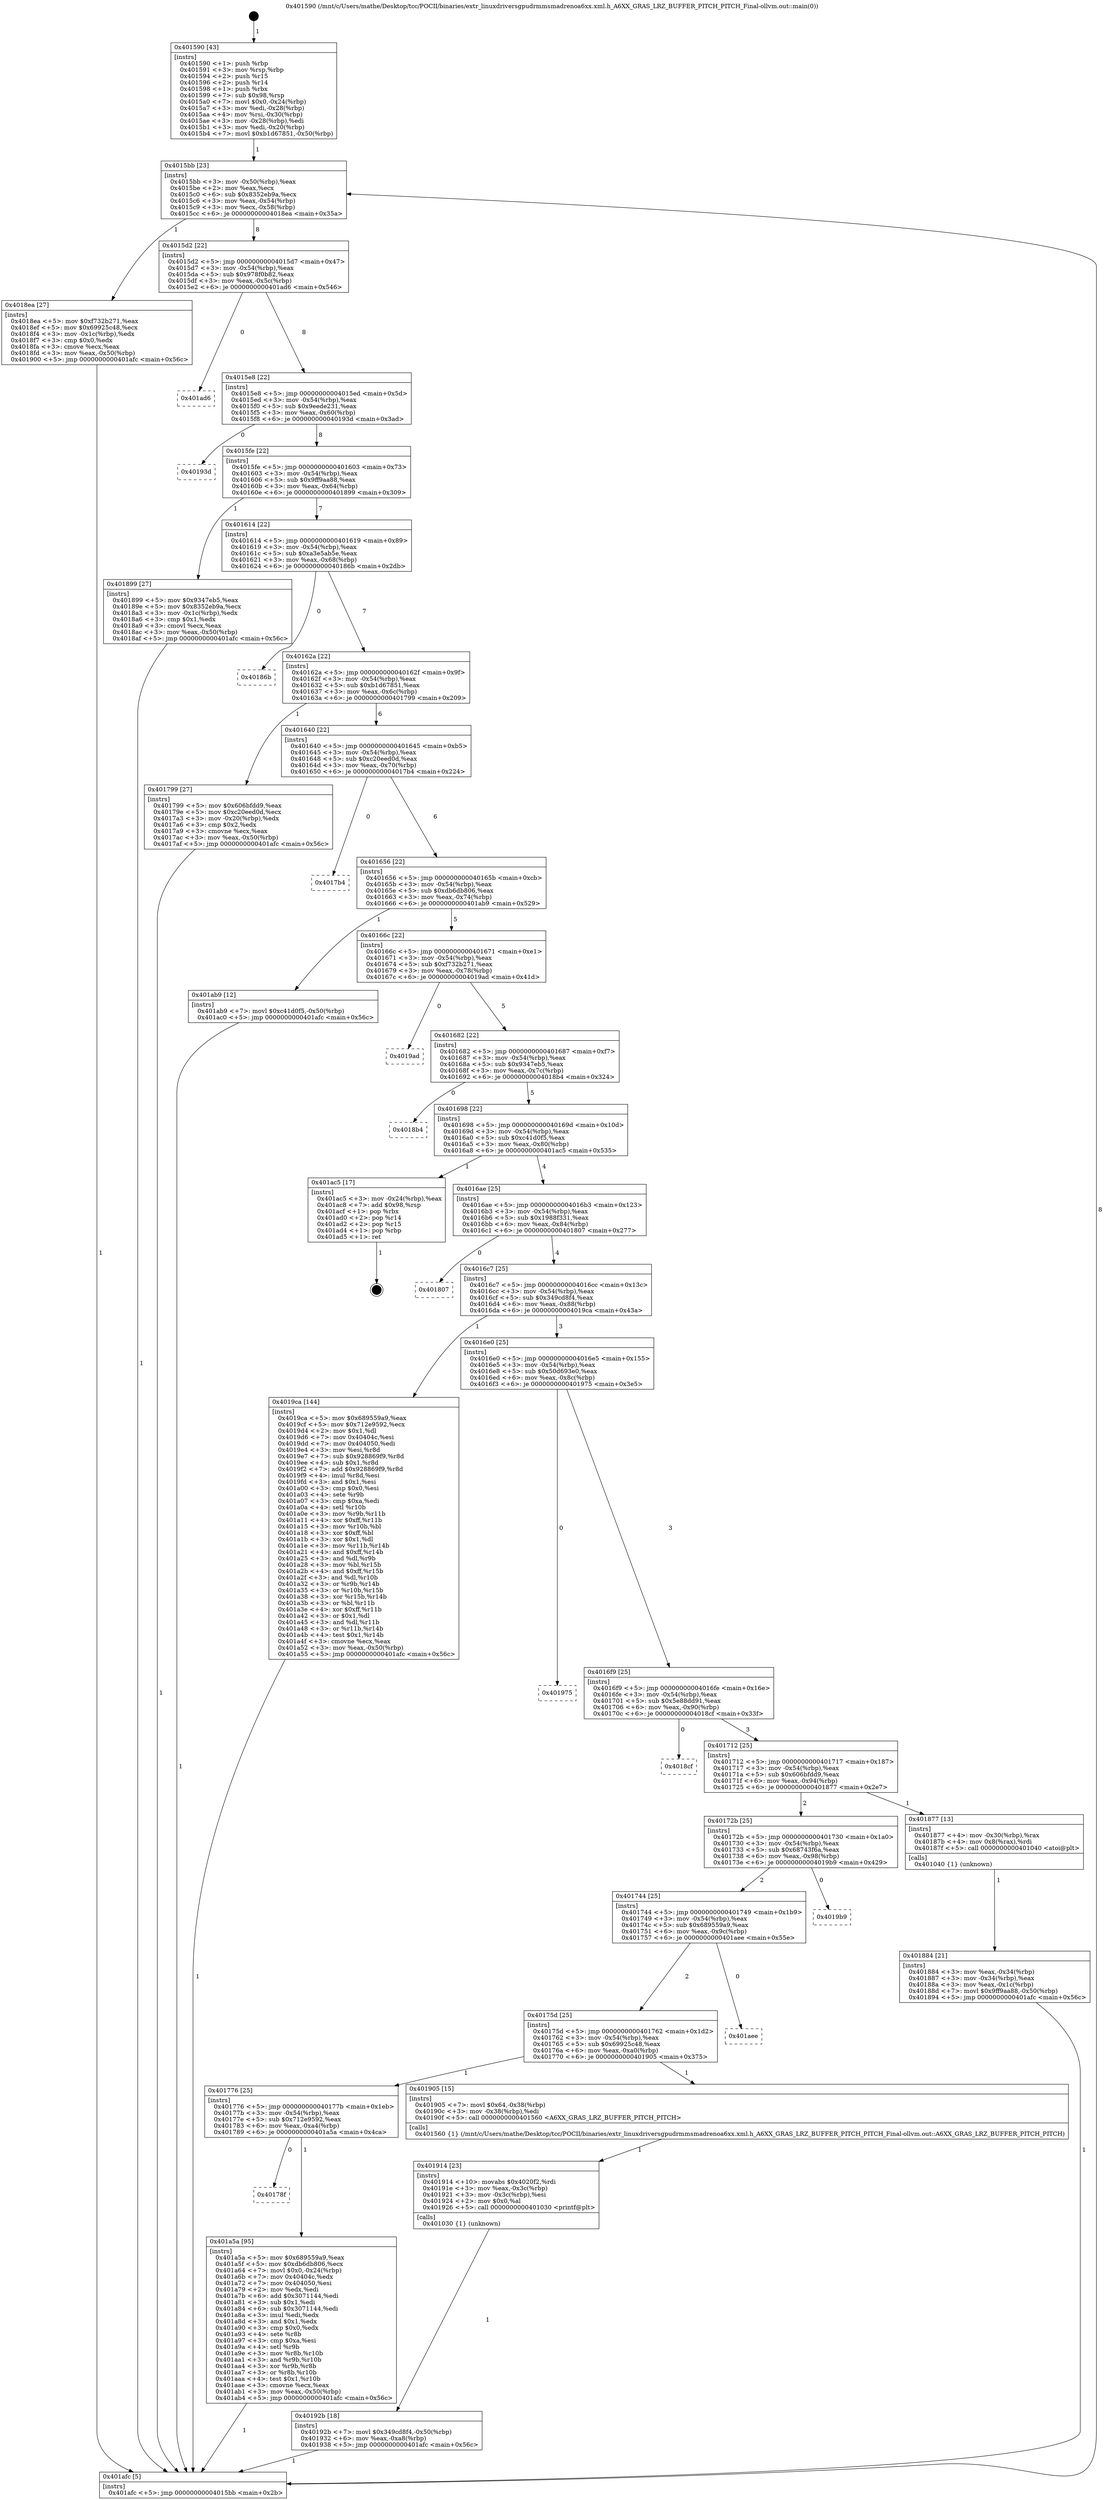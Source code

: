 digraph "0x401590" {
  label = "0x401590 (/mnt/c/Users/mathe/Desktop/tcc/POCII/binaries/extr_linuxdriversgpudrmmsmadrenoa6xx.xml.h_A6XX_GRAS_LRZ_BUFFER_PITCH_PITCH_Final-ollvm.out::main(0))"
  labelloc = "t"
  node[shape=record]

  Entry [label="",width=0.3,height=0.3,shape=circle,fillcolor=black,style=filled]
  "0x4015bb" [label="{
     0x4015bb [23]\l
     | [instrs]\l
     &nbsp;&nbsp;0x4015bb \<+3\>: mov -0x50(%rbp),%eax\l
     &nbsp;&nbsp;0x4015be \<+2\>: mov %eax,%ecx\l
     &nbsp;&nbsp;0x4015c0 \<+6\>: sub $0x8352eb9a,%ecx\l
     &nbsp;&nbsp;0x4015c6 \<+3\>: mov %eax,-0x54(%rbp)\l
     &nbsp;&nbsp;0x4015c9 \<+3\>: mov %ecx,-0x58(%rbp)\l
     &nbsp;&nbsp;0x4015cc \<+6\>: je 00000000004018ea \<main+0x35a\>\l
  }"]
  "0x4018ea" [label="{
     0x4018ea [27]\l
     | [instrs]\l
     &nbsp;&nbsp;0x4018ea \<+5\>: mov $0xf732b271,%eax\l
     &nbsp;&nbsp;0x4018ef \<+5\>: mov $0x69925c48,%ecx\l
     &nbsp;&nbsp;0x4018f4 \<+3\>: mov -0x1c(%rbp),%edx\l
     &nbsp;&nbsp;0x4018f7 \<+3\>: cmp $0x0,%edx\l
     &nbsp;&nbsp;0x4018fa \<+3\>: cmove %ecx,%eax\l
     &nbsp;&nbsp;0x4018fd \<+3\>: mov %eax,-0x50(%rbp)\l
     &nbsp;&nbsp;0x401900 \<+5\>: jmp 0000000000401afc \<main+0x56c\>\l
  }"]
  "0x4015d2" [label="{
     0x4015d2 [22]\l
     | [instrs]\l
     &nbsp;&nbsp;0x4015d2 \<+5\>: jmp 00000000004015d7 \<main+0x47\>\l
     &nbsp;&nbsp;0x4015d7 \<+3\>: mov -0x54(%rbp),%eax\l
     &nbsp;&nbsp;0x4015da \<+5\>: sub $0x978f0b82,%eax\l
     &nbsp;&nbsp;0x4015df \<+3\>: mov %eax,-0x5c(%rbp)\l
     &nbsp;&nbsp;0x4015e2 \<+6\>: je 0000000000401ad6 \<main+0x546\>\l
  }"]
  Exit [label="",width=0.3,height=0.3,shape=circle,fillcolor=black,style=filled,peripheries=2]
  "0x401ad6" [label="{
     0x401ad6\l
  }", style=dashed]
  "0x4015e8" [label="{
     0x4015e8 [22]\l
     | [instrs]\l
     &nbsp;&nbsp;0x4015e8 \<+5\>: jmp 00000000004015ed \<main+0x5d\>\l
     &nbsp;&nbsp;0x4015ed \<+3\>: mov -0x54(%rbp),%eax\l
     &nbsp;&nbsp;0x4015f0 \<+5\>: sub $0x9eede231,%eax\l
     &nbsp;&nbsp;0x4015f5 \<+3\>: mov %eax,-0x60(%rbp)\l
     &nbsp;&nbsp;0x4015f8 \<+6\>: je 000000000040193d \<main+0x3ad\>\l
  }"]
  "0x40178f" [label="{
     0x40178f\l
  }", style=dashed]
  "0x40193d" [label="{
     0x40193d\l
  }", style=dashed]
  "0x4015fe" [label="{
     0x4015fe [22]\l
     | [instrs]\l
     &nbsp;&nbsp;0x4015fe \<+5\>: jmp 0000000000401603 \<main+0x73\>\l
     &nbsp;&nbsp;0x401603 \<+3\>: mov -0x54(%rbp),%eax\l
     &nbsp;&nbsp;0x401606 \<+5\>: sub $0x9ff9aa88,%eax\l
     &nbsp;&nbsp;0x40160b \<+3\>: mov %eax,-0x64(%rbp)\l
     &nbsp;&nbsp;0x40160e \<+6\>: je 0000000000401899 \<main+0x309\>\l
  }"]
  "0x401a5a" [label="{
     0x401a5a [95]\l
     | [instrs]\l
     &nbsp;&nbsp;0x401a5a \<+5\>: mov $0x689559a9,%eax\l
     &nbsp;&nbsp;0x401a5f \<+5\>: mov $0xdb6db806,%ecx\l
     &nbsp;&nbsp;0x401a64 \<+7\>: movl $0x0,-0x24(%rbp)\l
     &nbsp;&nbsp;0x401a6b \<+7\>: mov 0x40404c,%edx\l
     &nbsp;&nbsp;0x401a72 \<+7\>: mov 0x404050,%esi\l
     &nbsp;&nbsp;0x401a79 \<+2\>: mov %edx,%edi\l
     &nbsp;&nbsp;0x401a7b \<+6\>: add $0x3071144,%edi\l
     &nbsp;&nbsp;0x401a81 \<+3\>: sub $0x1,%edi\l
     &nbsp;&nbsp;0x401a84 \<+6\>: sub $0x3071144,%edi\l
     &nbsp;&nbsp;0x401a8a \<+3\>: imul %edi,%edx\l
     &nbsp;&nbsp;0x401a8d \<+3\>: and $0x1,%edx\l
     &nbsp;&nbsp;0x401a90 \<+3\>: cmp $0x0,%edx\l
     &nbsp;&nbsp;0x401a93 \<+4\>: sete %r8b\l
     &nbsp;&nbsp;0x401a97 \<+3\>: cmp $0xa,%esi\l
     &nbsp;&nbsp;0x401a9a \<+4\>: setl %r9b\l
     &nbsp;&nbsp;0x401a9e \<+3\>: mov %r8b,%r10b\l
     &nbsp;&nbsp;0x401aa1 \<+3\>: and %r9b,%r10b\l
     &nbsp;&nbsp;0x401aa4 \<+3\>: xor %r9b,%r8b\l
     &nbsp;&nbsp;0x401aa7 \<+3\>: or %r8b,%r10b\l
     &nbsp;&nbsp;0x401aaa \<+4\>: test $0x1,%r10b\l
     &nbsp;&nbsp;0x401aae \<+3\>: cmovne %ecx,%eax\l
     &nbsp;&nbsp;0x401ab1 \<+3\>: mov %eax,-0x50(%rbp)\l
     &nbsp;&nbsp;0x401ab4 \<+5\>: jmp 0000000000401afc \<main+0x56c\>\l
  }"]
  "0x401899" [label="{
     0x401899 [27]\l
     | [instrs]\l
     &nbsp;&nbsp;0x401899 \<+5\>: mov $0x9347eb5,%eax\l
     &nbsp;&nbsp;0x40189e \<+5\>: mov $0x8352eb9a,%ecx\l
     &nbsp;&nbsp;0x4018a3 \<+3\>: mov -0x1c(%rbp),%edx\l
     &nbsp;&nbsp;0x4018a6 \<+3\>: cmp $0x1,%edx\l
     &nbsp;&nbsp;0x4018a9 \<+3\>: cmovl %ecx,%eax\l
     &nbsp;&nbsp;0x4018ac \<+3\>: mov %eax,-0x50(%rbp)\l
     &nbsp;&nbsp;0x4018af \<+5\>: jmp 0000000000401afc \<main+0x56c\>\l
  }"]
  "0x401614" [label="{
     0x401614 [22]\l
     | [instrs]\l
     &nbsp;&nbsp;0x401614 \<+5\>: jmp 0000000000401619 \<main+0x89\>\l
     &nbsp;&nbsp;0x401619 \<+3\>: mov -0x54(%rbp),%eax\l
     &nbsp;&nbsp;0x40161c \<+5\>: sub $0xa3e5ab5e,%eax\l
     &nbsp;&nbsp;0x401621 \<+3\>: mov %eax,-0x68(%rbp)\l
     &nbsp;&nbsp;0x401624 \<+6\>: je 000000000040186b \<main+0x2db\>\l
  }"]
  "0x40192b" [label="{
     0x40192b [18]\l
     | [instrs]\l
     &nbsp;&nbsp;0x40192b \<+7\>: movl $0x349cd8f4,-0x50(%rbp)\l
     &nbsp;&nbsp;0x401932 \<+6\>: mov %eax,-0xa8(%rbp)\l
     &nbsp;&nbsp;0x401938 \<+5\>: jmp 0000000000401afc \<main+0x56c\>\l
  }"]
  "0x40186b" [label="{
     0x40186b\l
  }", style=dashed]
  "0x40162a" [label="{
     0x40162a [22]\l
     | [instrs]\l
     &nbsp;&nbsp;0x40162a \<+5\>: jmp 000000000040162f \<main+0x9f\>\l
     &nbsp;&nbsp;0x40162f \<+3\>: mov -0x54(%rbp),%eax\l
     &nbsp;&nbsp;0x401632 \<+5\>: sub $0xb1d67851,%eax\l
     &nbsp;&nbsp;0x401637 \<+3\>: mov %eax,-0x6c(%rbp)\l
     &nbsp;&nbsp;0x40163a \<+6\>: je 0000000000401799 \<main+0x209\>\l
  }"]
  "0x401914" [label="{
     0x401914 [23]\l
     | [instrs]\l
     &nbsp;&nbsp;0x401914 \<+10\>: movabs $0x4020f2,%rdi\l
     &nbsp;&nbsp;0x40191e \<+3\>: mov %eax,-0x3c(%rbp)\l
     &nbsp;&nbsp;0x401921 \<+3\>: mov -0x3c(%rbp),%esi\l
     &nbsp;&nbsp;0x401924 \<+2\>: mov $0x0,%al\l
     &nbsp;&nbsp;0x401926 \<+5\>: call 0000000000401030 \<printf@plt\>\l
     | [calls]\l
     &nbsp;&nbsp;0x401030 \{1\} (unknown)\l
  }"]
  "0x401799" [label="{
     0x401799 [27]\l
     | [instrs]\l
     &nbsp;&nbsp;0x401799 \<+5\>: mov $0x606bfdd9,%eax\l
     &nbsp;&nbsp;0x40179e \<+5\>: mov $0xc20eed0d,%ecx\l
     &nbsp;&nbsp;0x4017a3 \<+3\>: mov -0x20(%rbp),%edx\l
     &nbsp;&nbsp;0x4017a6 \<+3\>: cmp $0x2,%edx\l
     &nbsp;&nbsp;0x4017a9 \<+3\>: cmovne %ecx,%eax\l
     &nbsp;&nbsp;0x4017ac \<+3\>: mov %eax,-0x50(%rbp)\l
     &nbsp;&nbsp;0x4017af \<+5\>: jmp 0000000000401afc \<main+0x56c\>\l
  }"]
  "0x401640" [label="{
     0x401640 [22]\l
     | [instrs]\l
     &nbsp;&nbsp;0x401640 \<+5\>: jmp 0000000000401645 \<main+0xb5\>\l
     &nbsp;&nbsp;0x401645 \<+3\>: mov -0x54(%rbp),%eax\l
     &nbsp;&nbsp;0x401648 \<+5\>: sub $0xc20eed0d,%eax\l
     &nbsp;&nbsp;0x40164d \<+3\>: mov %eax,-0x70(%rbp)\l
     &nbsp;&nbsp;0x401650 \<+6\>: je 00000000004017b4 \<main+0x224\>\l
  }"]
  "0x401afc" [label="{
     0x401afc [5]\l
     | [instrs]\l
     &nbsp;&nbsp;0x401afc \<+5\>: jmp 00000000004015bb \<main+0x2b\>\l
  }"]
  "0x401590" [label="{
     0x401590 [43]\l
     | [instrs]\l
     &nbsp;&nbsp;0x401590 \<+1\>: push %rbp\l
     &nbsp;&nbsp;0x401591 \<+3\>: mov %rsp,%rbp\l
     &nbsp;&nbsp;0x401594 \<+2\>: push %r15\l
     &nbsp;&nbsp;0x401596 \<+2\>: push %r14\l
     &nbsp;&nbsp;0x401598 \<+1\>: push %rbx\l
     &nbsp;&nbsp;0x401599 \<+7\>: sub $0x98,%rsp\l
     &nbsp;&nbsp;0x4015a0 \<+7\>: movl $0x0,-0x24(%rbp)\l
     &nbsp;&nbsp;0x4015a7 \<+3\>: mov %edi,-0x28(%rbp)\l
     &nbsp;&nbsp;0x4015aa \<+4\>: mov %rsi,-0x30(%rbp)\l
     &nbsp;&nbsp;0x4015ae \<+3\>: mov -0x28(%rbp),%edi\l
     &nbsp;&nbsp;0x4015b1 \<+3\>: mov %edi,-0x20(%rbp)\l
     &nbsp;&nbsp;0x4015b4 \<+7\>: movl $0xb1d67851,-0x50(%rbp)\l
  }"]
  "0x401776" [label="{
     0x401776 [25]\l
     | [instrs]\l
     &nbsp;&nbsp;0x401776 \<+5\>: jmp 000000000040177b \<main+0x1eb\>\l
     &nbsp;&nbsp;0x40177b \<+3\>: mov -0x54(%rbp),%eax\l
     &nbsp;&nbsp;0x40177e \<+5\>: sub $0x712e9592,%eax\l
     &nbsp;&nbsp;0x401783 \<+6\>: mov %eax,-0xa4(%rbp)\l
     &nbsp;&nbsp;0x401789 \<+6\>: je 0000000000401a5a \<main+0x4ca\>\l
  }"]
  "0x4017b4" [label="{
     0x4017b4\l
  }", style=dashed]
  "0x401656" [label="{
     0x401656 [22]\l
     | [instrs]\l
     &nbsp;&nbsp;0x401656 \<+5\>: jmp 000000000040165b \<main+0xcb\>\l
     &nbsp;&nbsp;0x40165b \<+3\>: mov -0x54(%rbp),%eax\l
     &nbsp;&nbsp;0x40165e \<+5\>: sub $0xdb6db806,%eax\l
     &nbsp;&nbsp;0x401663 \<+3\>: mov %eax,-0x74(%rbp)\l
     &nbsp;&nbsp;0x401666 \<+6\>: je 0000000000401ab9 \<main+0x529\>\l
  }"]
  "0x401905" [label="{
     0x401905 [15]\l
     | [instrs]\l
     &nbsp;&nbsp;0x401905 \<+7\>: movl $0x64,-0x38(%rbp)\l
     &nbsp;&nbsp;0x40190c \<+3\>: mov -0x38(%rbp),%edi\l
     &nbsp;&nbsp;0x40190f \<+5\>: call 0000000000401560 \<A6XX_GRAS_LRZ_BUFFER_PITCH_PITCH\>\l
     | [calls]\l
     &nbsp;&nbsp;0x401560 \{1\} (/mnt/c/Users/mathe/Desktop/tcc/POCII/binaries/extr_linuxdriversgpudrmmsmadrenoa6xx.xml.h_A6XX_GRAS_LRZ_BUFFER_PITCH_PITCH_Final-ollvm.out::A6XX_GRAS_LRZ_BUFFER_PITCH_PITCH)\l
  }"]
  "0x401ab9" [label="{
     0x401ab9 [12]\l
     | [instrs]\l
     &nbsp;&nbsp;0x401ab9 \<+7\>: movl $0xc41d0f5,-0x50(%rbp)\l
     &nbsp;&nbsp;0x401ac0 \<+5\>: jmp 0000000000401afc \<main+0x56c\>\l
  }"]
  "0x40166c" [label="{
     0x40166c [22]\l
     | [instrs]\l
     &nbsp;&nbsp;0x40166c \<+5\>: jmp 0000000000401671 \<main+0xe1\>\l
     &nbsp;&nbsp;0x401671 \<+3\>: mov -0x54(%rbp),%eax\l
     &nbsp;&nbsp;0x401674 \<+5\>: sub $0xf732b271,%eax\l
     &nbsp;&nbsp;0x401679 \<+3\>: mov %eax,-0x78(%rbp)\l
     &nbsp;&nbsp;0x40167c \<+6\>: je 00000000004019ad \<main+0x41d\>\l
  }"]
  "0x40175d" [label="{
     0x40175d [25]\l
     | [instrs]\l
     &nbsp;&nbsp;0x40175d \<+5\>: jmp 0000000000401762 \<main+0x1d2\>\l
     &nbsp;&nbsp;0x401762 \<+3\>: mov -0x54(%rbp),%eax\l
     &nbsp;&nbsp;0x401765 \<+5\>: sub $0x69925c48,%eax\l
     &nbsp;&nbsp;0x40176a \<+6\>: mov %eax,-0xa0(%rbp)\l
     &nbsp;&nbsp;0x401770 \<+6\>: je 0000000000401905 \<main+0x375\>\l
  }"]
  "0x4019ad" [label="{
     0x4019ad\l
  }", style=dashed]
  "0x401682" [label="{
     0x401682 [22]\l
     | [instrs]\l
     &nbsp;&nbsp;0x401682 \<+5\>: jmp 0000000000401687 \<main+0xf7\>\l
     &nbsp;&nbsp;0x401687 \<+3\>: mov -0x54(%rbp),%eax\l
     &nbsp;&nbsp;0x40168a \<+5\>: sub $0x9347eb5,%eax\l
     &nbsp;&nbsp;0x40168f \<+3\>: mov %eax,-0x7c(%rbp)\l
     &nbsp;&nbsp;0x401692 \<+6\>: je 00000000004018b4 \<main+0x324\>\l
  }"]
  "0x401aee" [label="{
     0x401aee\l
  }", style=dashed]
  "0x4018b4" [label="{
     0x4018b4\l
  }", style=dashed]
  "0x401698" [label="{
     0x401698 [22]\l
     | [instrs]\l
     &nbsp;&nbsp;0x401698 \<+5\>: jmp 000000000040169d \<main+0x10d\>\l
     &nbsp;&nbsp;0x40169d \<+3\>: mov -0x54(%rbp),%eax\l
     &nbsp;&nbsp;0x4016a0 \<+5\>: sub $0xc41d0f5,%eax\l
     &nbsp;&nbsp;0x4016a5 \<+3\>: mov %eax,-0x80(%rbp)\l
     &nbsp;&nbsp;0x4016a8 \<+6\>: je 0000000000401ac5 \<main+0x535\>\l
  }"]
  "0x401744" [label="{
     0x401744 [25]\l
     | [instrs]\l
     &nbsp;&nbsp;0x401744 \<+5\>: jmp 0000000000401749 \<main+0x1b9\>\l
     &nbsp;&nbsp;0x401749 \<+3\>: mov -0x54(%rbp),%eax\l
     &nbsp;&nbsp;0x40174c \<+5\>: sub $0x689559a9,%eax\l
     &nbsp;&nbsp;0x401751 \<+6\>: mov %eax,-0x9c(%rbp)\l
     &nbsp;&nbsp;0x401757 \<+6\>: je 0000000000401aee \<main+0x55e\>\l
  }"]
  "0x401ac5" [label="{
     0x401ac5 [17]\l
     | [instrs]\l
     &nbsp;&nbsp;0x401ac5 \<+3\>: mov -0x24(%rbp),%eax\l
     &nbsp;&nbsp;0x401ac8 \<+7\>: add $0x98,%rsp\l
     &nbsp;&nbsp;0x401acf \<+1\>: pop %rbx\l
     &nbsp;&nbsp;0x401ad0 \<+2\>: pop %r14\l
     &nbsp;&nbsp;0x401ad2 \<+2\>: pop %r15\l
     &nbsp;&nbsp;0x401ad4 \<+1\>: pop %rbp\l
     &nbsp;&nbsp;0x401ad5 \<+1\>: ret\l
  }"]
  "0x4016ae" [label="{
     0x4016ae [25]\l
     | [instrs]\l
     &nbsp;&nbsp;0x4016ae \<+5\>: jmp 00000000004016b3 \<main+0x123\>\l
     &nbsp;&nbsp;0x4016b3 \<+3\>: mov -0x54(%rbp),%eax\l
     &nbsp;&nbsp;0x4016b6 \<+5\>: sub $0x1988f331,%eax\l
     &nbsp;&nbsp;0x4016bb \<+6\>: mov %eax,-0x84(%rbp)\l
     &nbsp;&nbsp;0x4016c1 \<+6\>: je 0000000000401807 \<main+0x277\>\l
  }"]
  "0x4019b9" [label="{
     0x4019b9\l
  }", style=dashed]
  "0x401807" [label="{
     0x401807\l
  }", style=dashed]
  "0x4016c7" [label="{
     0x4016c7 [25]\l
     | [instrs]\l
     &nbsp;&nbsp;0x4016c7 \<+5\>: jmp 00000000004016cc \<main+0x13c\>\l
     &nbsp;&nbsp;0x4016cc \<+3\>: mov -0x54(%rbp),%eax\l
     &nbsp;&nbsp;0x4016cf \<+5\>: sub $0x349cd8f4,%eax\l
     &nbsp;&nbsp;0x4016d4 \<+6\>: mov %eax,-0x88(%rbp)\l
     &nbsp;&nbsp;0x4016da \<+6\>: je 00000000004019ca \<main+0x43a\>\l
  }"]
  "0x401884" [label="{
     0x401884 [21]\l
     | [instrs]\l
     &nbsp;&nbsp;0x401884 \<+3\>: mov %eax,-0x34(%rbp)\l
     &nbsp;&nbsp;0x401887 \<+3\>: mov -0x34(%rbp),%eax\l
     &nbsp;&nbsp;0x40188a \<+3\>: mov %eax,-0x1c(%rbp)\l
     &nbsp;&nbsp;0x40188d \<+7\>: movl $0x9ff9aa88,-0x50(%rbp)\l
     &nbsp;&nbsp;0x401894 \<+5\>: jmp 0000000000401afc \<main+0x56c\>\l
  }"]
  "0x4019ca" [label="{
     0x4019ca [144]\l
     | [instrs]\l
     &nbsp;&nbsp;0x4019ca \<+5\>: mov $0x689559a9,%eax\l
     &nbsp;&nbsp;0x4019cf \<+5\>: mov $0x712e9592,%ecx\l
     &nbsp;&nbsp;0x4019d4 \<+2\>: mov $0x1,%dl\l
     &nbsp;&nbsp;0x4019d6 \<+7\>: mov 0x40404c,%esi\l
     &nbsp;&nbsp;0x4019dd \<+7\>: mov 0x404050,%edi\l
     &nbsp;&nbsp;0x4019e4 \<+3\>: mov %esi,%r8d\l
     &nbsp;&nbsp;0x4019e7 \<+7\>: sub $0x928869f9,%r8d\l
     &nbsp;&nbsp;0x4019ee \<+4\>: sub $0x1,%r8d\l
     &nbsp;&nbsp;0x4019f2 \<+7\>: add $0x928869f9,%r8d\l
     &nbsp;&nbsp;0x4019f9 \<+4\>: imul %r8d,%esi\l
     &nbsp;&nbsp;0x4019fd \<+3\>: and $0x1,%esi\l
     &nbsp;&nbsp;0x401a00 \<+3\>: cmp $0x0,%esi\l
     &nbsp;&nbsp;0x401a03 \<+4\>: sete %r9b\l
     &nbsp;&nbsp;0x401a07 \<+3\>: cmp $0xa,%edi\l
     &nbsp;&nbsp;0x401a0a \<+4\>: setl %r10b\l
     &nbsp;&nbsp;0x401a0e \<+3\>: mov %r9b,%r11b\l
     &nbsp;&nbsp;0x401a11 \<+4\>: xor $0xff,%r11b\l
     &nbsp;&nbsp;0x401a15 \<+3\>: mov %r10b,%bl\l
     &nbsp;&nbsp;0x401a18 \<+3\>: xor $0xff,%bl\l
     &nbsp;&nbsp;0x401a1b \<+3\>: xor $0x1,%dl\l
     &nbsp;&nbsp;0x401a1e \<+3\>: mov %r11b,%r14b\l
     &nbsp;&nbsp;0x401a21 \<+4\>: and $0xff,%r14b\l
     &nbsp;&nbsp;0x401a25 \<+3\>: and %dl,%r9b\l
     &nbsp;&nbsp;0x401a28 \<+3\>: mov %bl,%r15b\l
     &nbsp;&nbsp;0x401a2b \<+4\>: and $0xff,%r15b\l
     &nbsp;&nbsp;0x401a2f \<+3\>: and %dl,%r10b\l
     &nbsp;&nbsp;0x401a32 \<+3\>: or %r9b,%r14b\l
     &nbsp;&nbsp;0x401a35 \<+3\>: or %r10b,%r15b\l
     &nbsp;&nbsp;0x401a38 \<+3\>: xor %r15b,%r14b\l
     &nbsp;&nbsp;0x401a3b \<+3\>: or %bl,%r11b\l
     &nbsp;&nbsp;0x401a3e \<+4\>: xor $0xff,%r11b\l
     &nbsp;&nbsp;0x401a42 \<+3\>: or $0x1,%dl\l
     &nbsp;&nbsp;0x401a45 \<+3\>: and %dl,%r11b\l
     &nbsp;&nbsp;0x401a48 \<+3\>: or %r11b,%r14b\l
     &nbsp;&nbsp;0x401a4b \<+4\>: test $0x1,%r14b\l
     &nbsp;&nbsp;0x401a4f \<+3\>: cmovne %ecx,%eax\l
     &nbsp;&nbsp;0x401a52 \<+3\>: mov %eax,-0x50(%rbp)\l
     &nbsp;&nbsp;0x401a55 \<+5\>: jmp 0000000000401afc \<main+0x56c\>\l
  }"]
  "0x4016e0" [label="{
     0x4016e0 [25]\l
     | [instrs]\l
     &nbsp;&nbsp;0x4016e0 \<+5\>: jmp 00000000004016e5 \<main+0x155\>\l
     &nbsp;&nbsp;0x4016e5 \<+3\>: mov -0x54(%rbp),%eax\l
     &nbsp;&nbsp;0x4016e8 \<+5\>: sub $0x50d693e0,%eax\l
     &nbsp;&nbsp;0x4016ed \<+6\>: mov %eax,-0x8c(%rbp)\l
     &nbsp;&nbsp;0x4016f3 \<+6\>: je 0000000000401975 \<main+0x3e5\>\l
  }"]
  "0x40172b" [label="{
     0x40172b [25]\l
     | [instrs]\l
     &nbsp;&nbsp;0x40172b \<+5\>: jmp 0000000000401730 \<main+0x1a0\>\l
     &nbsp;&nbsp;0x401730 \<+3\>: mov -0x54(%rbp),%eax\l
     &nbsp;&nbsp;0x401733 \<+5\>: sub $0x68743f6a,%eax\l
     &nbsp;&nbsp;0x401738 \<+6\>: mov %eax,-0x98(%rbp)\l
     &nbsp;&nbsp;0x40173e \<+6\>: je 00000000004019b9 \<main+0x429\>\l
  }"]
  "0x401975" [label="{
     0x401975\l
  }", style=dashed]
  "0x4016f9" [label="{
     0x4016f9 [25]\l
     | [instrs]\l
     &nbsp;&nbsp;0x4016f9 \<+5\>: jmp 00000000004016fe \<main+0x16e\>\l
     &nbsp;&nbsp;0x4016fe \<+3\>: mov -0x54(%rbp),%eax\l
     &nbsp;&nbsp;0x401701 \<+5\>: sub $0x5e88dd91,%eax\l
     &nbsp;&nbsp;0x401706 \<+6\>: mov %eax,-0x90(%rbp)\l
     &nbsp;&nbsp;0x40170c \<+6\>: je 00000000004018cf \<main+0x33f\>\l
  }"]
  "0x401877" [label="{
     0x401877 [13]\l
     | [instrs]\l
     &nbsp;&nbsp;0x401877 \<+4\>: mov -0x30(%rbp),%rax\l
     &nbsp;&nbsp;0x40187b \<+4\>: mov 0x8(%rax),%rdi\l
     &nbsp;&nbsp;0x40187f \<+5\>: call 0000000000401040 \<atoi@plt\>\l
     | [calls]\l
     &nbsp;&nbsp;0x401040 \{1\} (unknown)\l
  }"]
  "0x4018cf" [label="{
     0x4018cf\l
  }", style=dashed]
  "0x401712" [label="{
     0x401712 [25]\l
     | [instrs]\l
     &nbsp;&nbsp;0x401712 \<+5\>: jmp 0000000000401717 \<main+0x187\>\l
     &nbsp;&nbsp;0x401717 \<+3\>: mov -0x54(%rbp),%eax\l
     &nbsp;&nbsp;0x40171a \<+5\>: sub $0x606bfdd9,%eax\l
     &nbsp;&nbsp;0x40171f \<+6\>: mov %eax,-0x94(%rbp)\l
     &nbsp;&nbsp;0x401725 \<+6\>: je 0000000000401877 \<main+0x2e7\>\l
  }"]
  Entry -> "0x401590" [label=" 1"]
  "0x4015bb" -> "0x4018ea" [label=" 1"]
  "0x4015bb" -> "0x4015d2" [label=" 8"]
  "0x401ac5" -> Exit [label=" 1"]
  "0x4015d2" -> "0x401ad6" [label=" 0"]
  "0x4015d2" -> "0x4015e8" [label=" 8"]
  "0x401ab9" -> "0x401afc" [label=" 1"]
  "0x4015e8" -> "0x40193d" [label=" 0"]
  "0x4015e8" -> "0x4015fe" [label=" 8"]
  "0x401a5a" -> "0x401afc" [label=" 1"]
  "0x4015fe" -> "0x401899" [label=" 1"]
  "0x4015fe" -> "0x401614" [label=" 7"]
  "0x401776" -> "0x40178f" [label=" 0"]
  "0x401614" -> "0x40186b" [label=" 0"]
  "0x401614" -> "0x40162a" [label=" 7"]
  "0x401776" -> "0x401a5a" [label=" 1"]
  "0x40162a" -> "0x401799" [label=" 1"]
  "0x40162a" -> "0x401640" [label=" 6"]
  "0x401799" -> "0x401afc" [label=" 1"]
  "0x401590" -> "0x4015bb" [label=" 1"]
  "0x401afc" -> "0x4015bb" [label=" 8"]
  "0x4019ca" -> "0x401afc" [label=" 1"]
  "0x401640" -> "0x4017b4" [label=" 0"]
  "0x401640" -> "0x401656" [label=" 6"]
  "0x40192b" -> "0x401afc" [label=" 1"]
  "0x401656" -> "0x401ab9" [label=" 1"]
  "0x401656" -> "0x40166c" [label=" 5"]
  "0x401914" -> "0x40192b" [label=" 1"]
  "0x40166c" -> "0x4019ad" [label=" 0"]
  "0x40166c" -> "0x401682" [label=" 5"]
  "0x40175d" -> "0x401776" [label=" 1"]
  "0x401682" -> "0x4018b4" [label=" 0"]
  "0x401682" -> "0x401698" [label=" 5"]
  "0x40175d" -> "0x401905" [label=" 1"]
  "0x401698" -> "0x401ac5" [label=" 1"]
  "0x401698" -> "0x4016ae" [label=" 4"]
  "0x401744" -> "0x40175d" [label=" 2"]
  "0x4016ae" -> "0x401807" [label=" 0"]
  "0x4016ae" -> "0x4016c7" [label=" 4"]
  "0x401744" -> "0x401aee" [label=" 0"]
  "0x4016c7" -> "0x4019ca" [label=" 1"]
  "0x4016c7" -> "0x4016e0" [label=" 3"]
  "0x40172b" -> "0x401744" [label=" 2"]
  "0x4016e0" -> "0x401975" [label=" 0"]
  "0x4016e0" -> "0x4016f9" [label=" 3"]
  "0x40172b" -> "0x4019b9" [label=" 0"]
  "0x4016f9" -> "0x4018cf" [label=" 0"]
  "0x4016f9" -> "0x401712" [label=" 3"]
  "0x401905" -> "0x401914" [label=" 1"]
  "0x401712" -> "0x401877" [label=" 1"]
  "0x401712" -> "0x40172b" [label=" 2"]
  "0x401877" -> "0x401884" [label=" 1"]
  "0x401884" -> "0x401afc" [label=" 1"]
  "0x401899" -> "0x401afc" [label=" 1"]
  "0x4018ea" -> "0x401afc" [label=" 1"]
}
